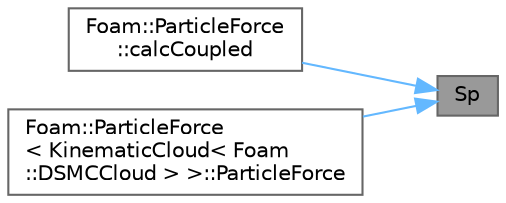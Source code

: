 digraph "Sp"
{
 // LATEX_PDF_SIZE
  bgcolor="transparent";
  edge [fontname=Helvetica,fontsize=10,labelfontname=Helvetica,labelfontsize=10];
  node [fontname=Helvetica,fontsize=10,shape=box,height=0.2,width=0.4];
  rankdir="RL";
  Node1 [id="Node000001",label="Sp",height=0.2,width=0.4,color="gray40", fillcolor="grey60", style="filled", fontcolor="black",tooltip=" "];
  Node1 -> Node2 [id="edge1_Node000001_Node000002",dir="back",color="steelblue1",style="solid",tooltip=" "];
  Node2 [id="Node000002",label="Foam::ParticleForce\l::calcCoupled",height=0.2,width=0.4,color="grey40", fillcolor="white", style="filled",URL="$classFoam_1_1ParticleForce.html#ae1091e3c91bc27bab0e37df1bc5c025e",tooltip=" "];
  Node1 -> Node3 [id="edge2_Node000001_Node000003",dir="back",color="steelblue1",style="solid",tooltip=" "];
  Node3 [id="Node000003",label="Foam::ParticleForce\l\< KinematicCloud\< Foam\l::DSMCCloud \> \>::ParticleForce",height=0.2,width=0.4,color="grey40", fillcolor="white", style="filled",URL="$classFoam_1_1ParticleForce.html#ac22b9ea70a8a18e9e7b812b0d51e11e4",tooltip=" "];
}
